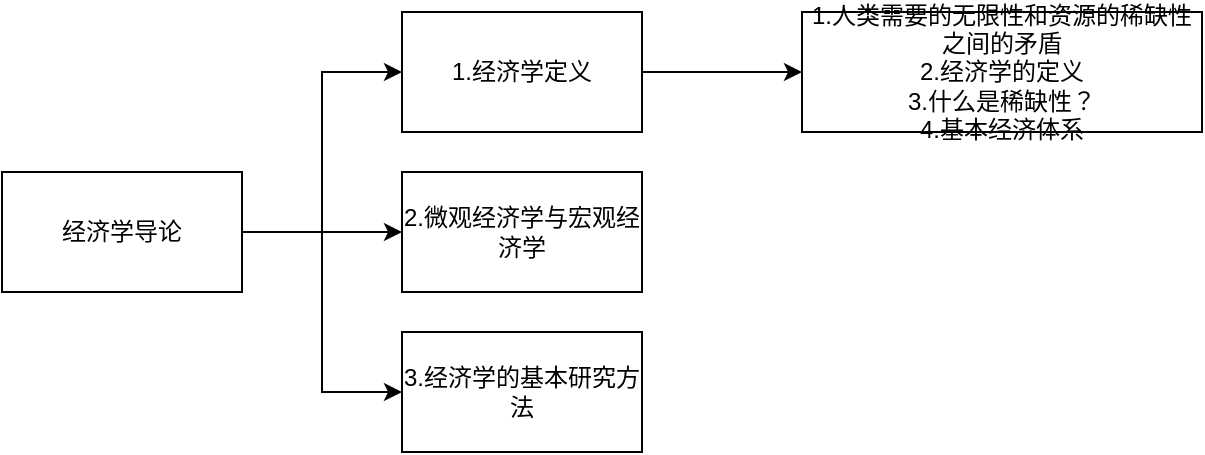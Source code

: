 <mxfile version="20.8.16" type="device"><diagram name="第 1 页" id="h7jX1Eg9SD1yZXEr5ZHU"><mxGraphModel dx="1036" dy="828" grid="1" gridSize="10" guides="1" tooltips="1" connect="1" arrows="1" fold="1" page="1" pageScale="1" pageWidth="827" pageHeight="1169" math="0" shadow="0"><root><mxCell id="0"/><mxCell id="1" parent="0"/><mxCell id="l6L9NoAzHL_Z0kPc_8YF-3" value="" style="edgeStyle=orthogonalEdgeStyle;rounded=0;orthogonalLoop=1;jettySize=auto;html=1;entryX=0;entryY=0.5;entryDx=0;entryDy=0;" parent="1" source="l6L9NoAzHL_Z0kPc_8YF-1" target="l6L9NoAzHL_Z0kPc_8YF-2" edge="1"><mxGeometry relative="1" as="geometry"/></mxCell><mxCell id="l6L9NoAzHL_Z0kPc_8YF-6" style="edgeStyle=orthogonalEdgeStyle;rounded=0;orthogonalLoop=1;jettySize=auto;html=1;entryX=0;entryY=0.5;entryDx=0;entryDy=0;" parent="1" source="l6L9NoAzHL_Z0kPc_8YF-1" target="l6L9NoAzHL_Z0kPc_8YF-5" edge="1"><mxGeometry relative="1" as="geometry"/></mxCell><mxCell id="l6L9NoAzHL_Z0kPc_8YF-7" style="edgeStyle=orthogonalEdgeStyle;rounded=0;orthogonalLoop=1;jettySize=auto;html=1;entryX=0;entryY=0.5;entryDx=0;entryDy=0;" parent="1" source="l6L9NoAzHL_Z0kPc_8YF-1" target="l6L9NoAzHL_Z0kPc_8YF-4" edge="1"><mxGeometry relative="1" as="geometry"/></mxCell><mxCell id="l6L9NoAzHL_Z0kPc_8YF-1" value="经济学导论" style="rounded=0;whiteSpace=wrap;html=1;" parent="1" vertex="1"><mxGeometry x="40" y="160" width="120" height="60" as="geometry"/></mxCell><mxCell id="l6L9NoAzHL_Z0kPc_8YF-9" value="" style="edgeStyle=orthogonalEdgeStyle;rounded=0;orthogonalLoop=1;jettySize=auto;html=1;" parent="1" source="l6L9NoAzHL_Z0kPc_8YF-2" target="l6L9NoAzHL_Z0kPc_8YF-8" edge="1"><mxGeometry relative="1" as="geometry"/></mxCell><mxCell id="l6L9NoAzHL_Z0kPc_8YF-2" value="1.经济学定义" style="rounded=0;whiteSpace=wrap;html=1;" parent="1" vertex="1"><mxGeometry x="240" y="80" width="120" height="60" as="geometry"/></mxCell><mxCell id="l6L9NoAzHL_Z0kPc_8YF-4" value="3.经济学的基本研究方法" style="rounded=0;whiteSpace=wrap;html=1;" parent="1" vertex="1"><mxGeometry x="240" y="240" width="120" height="60" as="geometry"/></mxCell><mxCell id="l6L9NoAzHL_Z0kPc_8YF-5" value="2.微观经济学与宏观经济学" style="rounded=0;whiteSpace=wrap;html=1;" parent="1" vertex="1"><mxGeometry x="240" y="160" width="120" height="60" as="geometry"/></mxCell><mxCell id="l6L9NoAzHL_Z0kPc_8YF-8" value="&lt;div&gt;1.人类需要的无限性和资源的稀缺性之间的矛盾&lt;/div&gt;&lt;div&gt;2.经济学的定义&lt;/div&gt;&lt;div&gt;3.什么是稀缺性？&lt;/div&gt;&lt;div&gt;4.基本经济体系&lt;/div&gt;" style="rounded=0;whiteSpace=wrap;html=1;" parent="1" vertex="1"><mxGeometry x="440" y="80" width="200" height="60" as="geometry"/></mxCell></root></mxGraphModel></diagram></mxfile>